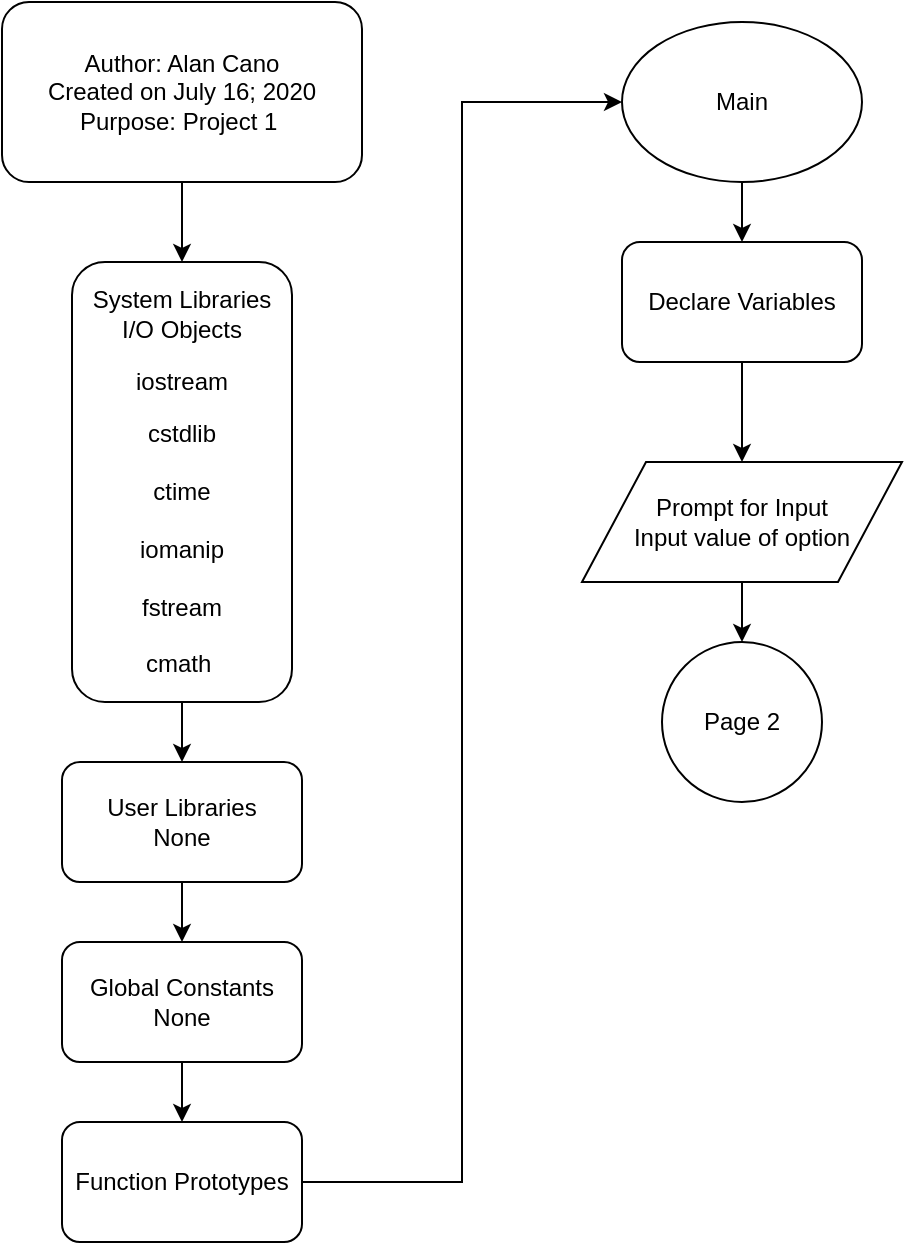 <mxfile version="13.4.6" type="device" pages="2"><diagram id="C5RBs43oDa-KdzZeNtuy" name="Page-1"><mxGraphModel dx="1038" dy="580" grid="1" gridSize="10" guides="1" tooltips="1" connect="1" arrows="1" fold="1" page="1" pageScale="1" pageWidth="827" pageHeight="1169" math="0" shadow="0"><root><mxCell id="WIyWlLk6GJQsqaUBKTNV-0"/><mxCell id="WIyWlLk6GJQsqaUBKTNV-1" parent="WIyWlLk6GJQsqaUBKTNV-0"/><mxCell id="4rPJm0k3voH2p6Znail2-4" style="edgeStyle=orthogonalEdgeStyle;rounded=0;orthogonalLoop=1;jettySize=auto;html=1;entryX=0.5;entryY=0;entryDx=0;entryDy=0;" edge="1" parent="WIyWlLk6GJQsqaUBKTNV-1" source="WIyWlLk6GJQsqaUBKTNV-3" target="4rPJm0k3voH2p6Znail2-2"><mxGeometry relative="1" as="geometry"/></mxCell><mxCell id="WIyWlLk6GJQsqaUBKTNV-3" value="Author: Alan Cano&lt;br&gt;Created on July 16; 2020&lt;br&gt;Purpose: Project 1&amp;nbsp;" style="rounded=1;whiteSpace=wrap;html=1;fontSize=12;glass=0;strokeWidth=1;shadow=0;" parent="WIyWlLk6GJQsqaUBKTNV-1" vertex="1"><mxGeometry x="130" y="30" width="180" height="90" as="geometry"/></mxCell><mxCell id="4rPJm0k3voH2p6Znail2-9" style="edgeStyle=orthogonalEdgeStyle;rounded=0;orthogonalLoop=1;jettySize=auto;html=1;" edge="1" parent="WIyWlLk6GJQsqaUBKTNV-1" source="4rPJm0k3voH2p6Znail2-2" target="4rPJm0k3voH2p6Znail2-5"><mxGeometry relative="1" as="geometry"/></mxCell><mxCell id="4rPJm0k3voH2p6Znail2-2" value="System Libraries&lt;br&gt;I/O Objects&lt;br&gt;&lt;p class=&quot;MsoNormal&quot;&gt;iostream&lt;/p&gt;&lt;span&gt;cstdlib&lt;/span&gt;&lt;br&gt;&lt;br&gt;&lt;span&gt;ctime&lt;/span&gt;&lt;br&gt;&lt;br&gt;&lt;span&gt;iomanip&lt;/span&gt;&lt;br&gt;&lt;br&gt;&lt;span&gt;fstream&lt;/span&gt;&lt;br&gt;&lt;br&gt;&lt;span&gt;cmath&amp;nbsp;&lt;/span&gt;" style="rounded=1;whiteSpace=wrap;html=1;" vertex="1" parent="WIyWlLk6GJQsqaUBKTNV-1"><mxGeometry x="165" y="160" width="110" height="220" as="geometry"/></mxCell><mxCell id="4rPJm0k3voH2p6Znail2-10" style="edgeStyle=orthogonalEdgeStyle;rounded=0;orthogonalLoop=1;jettySize=auto;html=1;" edge="1" parent="WIyWlLk6GJQsqaUBKTNV-1" source="4rPJm0k3voH2p6Znail2-5" target="4rPJm0k3voH2p6Znail2-6"><mxGeometry relative="1" as="geometry"/></mxCell><mxCell id="4rPJm0k3voH2p6Znail2-5" value="User Libraries&lt;br&gt;None" style="rounded=1;whiteSpace=wrap;html=1;" vertex="1" parent="WIyWlLk6GJQsqaUBKTNV-1"><mxGeometry x="160" y="410" width="120" height="60" as="geometry"/></mxCell><mxCell id="4rPJm0k3voH2p6Znail2-8" style="edgeStyle=orthogonalEdgeStyle;rounded=0;orthogonalLoop=1;jettySize=auto;html=1;entryX=0.5;entryY=0;entryDx=0;entryDy=0;" edge="1" parent="WIyWlLk6GJQsqaUBKTNV-1" source="4rPJm0k3voH2p6Znail2-6" target="4rPJm0k3voH2p6Znail2-7"><mxGeometry relative="1" as="geometry"/></mxCell><mxCell id="4rPJm0k3voH2p6Znail2-6" value="Global Constants&lt;br&gt;None" style="rounded=1;whiteSpace=wrap;html=1;" vertex="1" parent="WIyWlLk6GJQsqaUBKTNV-1"><mxGeometry x="160" y="500" width="120" height="60" as="geometry"/></mxCell><mxCell id="4rPJm0k3voH2p6Znail2-14" style="edgeStyle=orthogonalEdgeStyle;rounded=0;orthogonalLoop=1;jettySize=auto;html=1;entryX=0;entryY=0.5;entryDx=0;entryDy=0;" edge="1" parent="WIyWlLk6GJQsqaUBKTNV-1" source="4rPJm0k3voH2p6Znail2-7" target="4rPJm0k3voH2p6Znail2-11"><mxGeometry relative="1" as="geometry"><mxPoint x="390" y="150" as="targetPoint"/></mxGeometry></mxCell><mxCell id="4rPJm0k3voH2p6Znail2-7" value="Function Prototypes" style="rounded=1;whiteSpace=wrap;html=1;" vertex="1" parent="WIyWlLk6GJQsqaUBKTNV-1"><mxGeometry x="160" y="590" width="120" height="60" as="geometry"/></mxCell><mxCell id="4rPJm0k3voH2p6Znail2-15" style="edgeStyle=orthogonalEdgeStyle;rounded=0;orthogonalLoop=1;jettySize=auto;html=1;exitX=0.5;exitY=1;exitDx=0;exitDy=0;entryX=0.5;entryY=0;entryDx=0;entryDy=0;" edge="1" parent="WIyWlLk6GJQsqaUBKTNV-1" source="4rPJm0k3voH2p6Znail2-11" target="4rPJm0k3voH2p6Znail2-12"><mxGeometry relative="1" as="geometry"/></mxCell><mxCell id="4rPJm0k3voH2p6Znail2-11" value="Main" style="ellipse;whiteSpace=wrap;html=1;" vertex="1" parent="WIyWlLk6GJQsqaUBKTNV-1"><mxGeometry x="440" y="40" width="120" height="80" as="geometry"/></mxCell><mxCell id="4rPJm0k3voH2p6Znail2-16" style="edgeStyle=orthogonalEdgeStyle;rounded=0;orthogonalLoop=1;jettySize=auto;html=1;exitX=0.5;exitY=1;exitDx=0;exitDy=0;entryX=0.5;entryY=0;entryDx=0;entryDy=0;" edge="1" parent="WIyWlLk6GJQsqaUBKTNV-1" source="4rPJm0k3voH2p6Znail2-12" target="4rPJm0k3voH2p6Znail2-13"><mxGeometry relative="1" as="geometry"/></mxCell><mxCell id="4rPJm0k3voH2p6Znail2-12" value="Declare Variables" style="rounded=1;whiteSpace=wrap;html=1;" vertex="1" parent="WIyWlLk6GJQsqaUBKTNV-1"><mxGeometry x="440" y="150" width="120" height="60" as="geometry"/></mxCell><mxCell id="4rPJm0k3voH2p6Znail2-18" style="edgeStyle=orthogonalEdgeStyle;rounded=0;orthogonalLoop=1;jettySize=auto;html=1;exitX=0.5;exitY=1;exitDx=0;exitDy=0;" edge="1" parent="WIyWlLk6GJQsqaUBKTNV-1" source="4rPJm0k3voH2p6Znail2-13" target="4rPJm0k3voH2p6Znail2-17"><mxGeometry relative="1" as="geometry"/></mxCell><mxCell id="4rPJm0k3voH2p6Znail2-13" value="Prompt for Input&lt;br&gt;Input value of option" style="shape=parallelogram;perimeter=parallelogramPerimeter;whiteSpace=wrap;html=1;" vertex="1" parent="WIyWlLk6GJQsqaUBKTNV-1"><mxGeometry x="420" y="260" width="160" height="60" as="geometry"/></mxCell><mxCell id="4rPJm0k3voH2p6Znail2-17" value="Page 2" style="ellipse;whiteSpace=wrap;html=1;aspect=fixed;" vertex="1" parent="WIyWlLk6GJQsqaUBKTNV-1"><mxGeometry x="460" y="350" width="80" height="80" as="geometry"/></mxCell></root></mxGraphModel></diagram><diagram id="_cE0--Q3TCpjBakBQuuo" name="Page-2"><mxGraphModel dx="1038" dy="580" grid="1" gridSize="10" guides="1" tooltips="1" connect="1" arrows="1" fold="1" page="1" pageScale="1" pageWidth="850" pageHeight="1100" math="0" shadow="0"><root><mxCell id="nkqCJP0a8mofGCc4-6jH-0"/><mxCell id="nkqCJP0a8mofGCc4-6jH-1" parent="nkqCJP0a8mofGCc4-6jH-0"/><mxCell id="nkqCJP0a8mofGCc4-6jH-2" value="Page 2" style="ellipse;whiteSpace=wrap;html=1;aspect=fixed;" vertex="1" parent="nkqCJP0a8mofGCc4-6jH-1"><mxGeometry x="40" y="40" width="80" height="80" as="geometry"/></mxCell></root></mxGraphModel></diagram></mxfile>